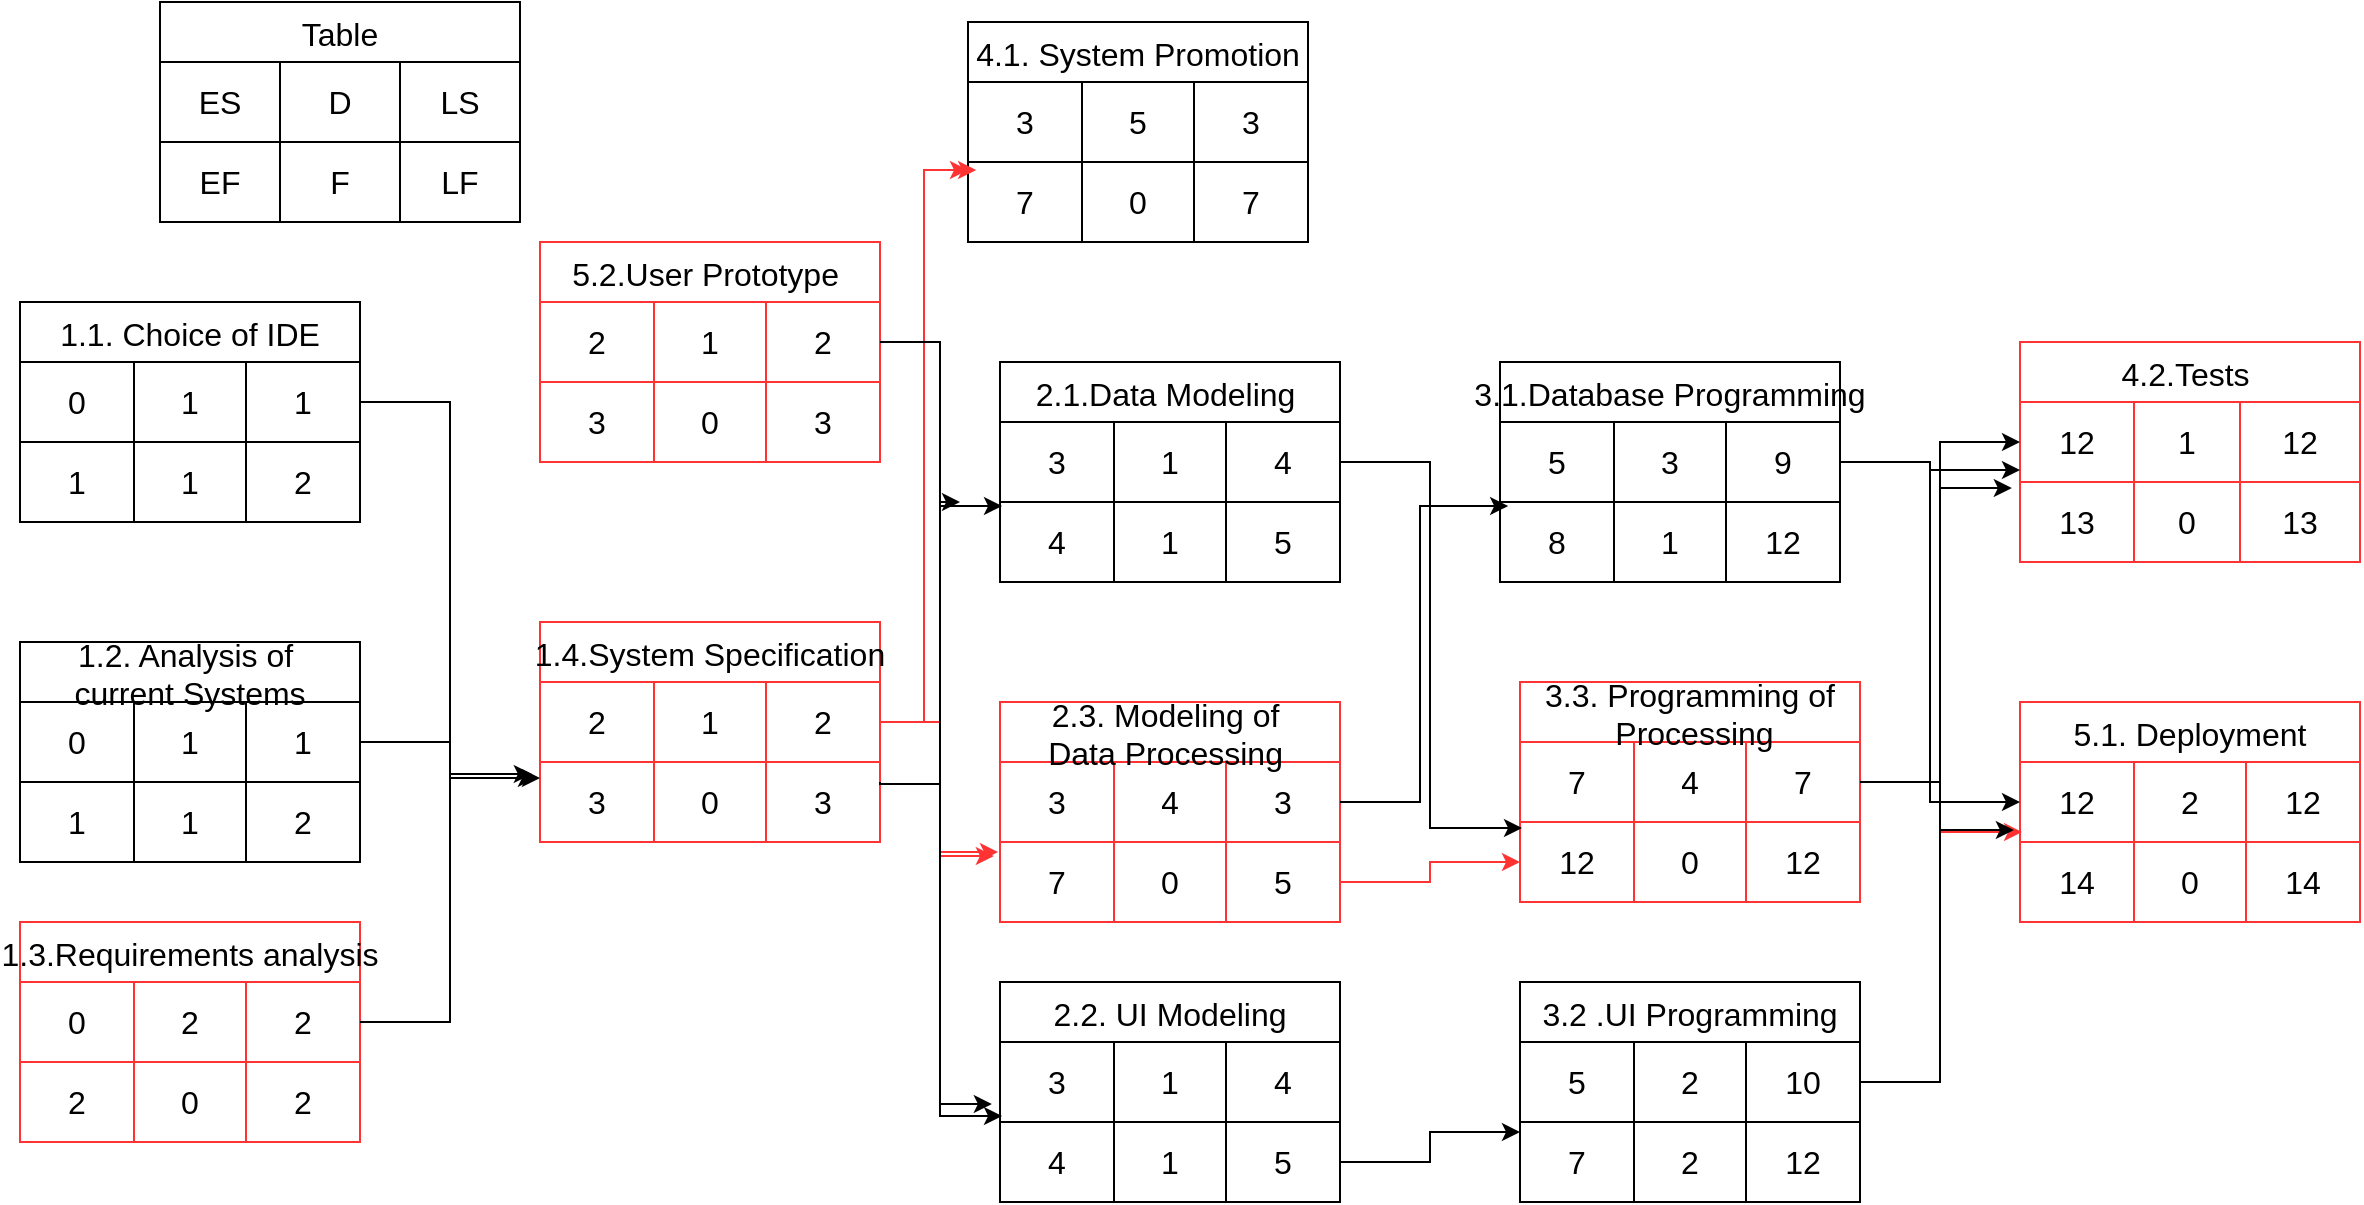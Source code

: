 <mxfile version="26.1.1">
  <diagram name="Page-1" id="ni-FtMPkBsj08DQlMyiA">
    <mxGraphModel dx="2051" dy="667" grid="1" gridSize="10" guides="1" tooltips="1" connect="1" arrows="1" fold="1" page="1" pageScale="1" pageWidth="827" pageHeight="1169" math="0" shadow="0">
      <root>
        <mxCell id="0" />
        <mxCell id="1" parent="0" />
        <mxCell id="2wufhpwjJ_1gbKgT8fXk-5" value="1.1. Choice of IDE" style="shape=table;startSize=30;container=1;collapsible=0;childLayout=tableLayout;strokeColor=default;fontSize=16;" vertex="1" parent="1">
          <mxGeometry x="-60" y="160" width="170" height="110" as="geometry" />
        </mxCell>
        <mxCell id="2wufhpwjJ_1gbKgT8fXk-10" value="" style="shape=tableRow;horizontal=0;startSize=0;swimlaneHead=0;swimlaneBody=0;strokeColor=inherit;top=0;left=0;bottom=0;right=0;collapsible=0;dropTarget=0;fillColor=none;points=[[0,0.5],[1,0.5]];portConstraint=eastwest;fontSize=16;" vertex="1" parent="2wufhpwjJ_1gbKgT8fXk-5">
          <mxGeometry y="30" width="170" height="40" as="geometry" />
        </mxCell>
        <mxCell id="2wufhpwjJ_1gbKgT8fXk-11" value="0" style="shape=partialRectangle;html=1;whiteSpace=wrap;connectable=0;strokeColor=inherit;overflow=hidden;fillColor=none;top=0;left=0;bottom=0;right=0;pointerEvents=1;fontSize=16;" vertex="1" parent="2wufhpwjJ_1gbKgT8fXk-10">
          <mxGeometry width="57" height="40" as="geometry">
            <mxRectangle width="57" height="40" as="alternateBounds" />
          </mxGeometry>
        </mxCell>
        <mxCell id="2wufhpwjJ_1gbKgT8fXk-12" value="1" style="shape=partialRectangle;html=1;whiteSpace=wrap;connectable=0;strokeColor=inherit;overflow=hidden;fillColor=none;top=0;left=0;bottom=0;right=0;pointerEvents=1;fontSize=16;" vertex="1" parent="2wufhpwjJ_1gbKgT8fXk-10">
          <mxGeometry x="57" width="56" height="40" as="geometry">
            <mxRectangle width="56" height="40" as="alternateBounds" />
          </mxGeometry>
        </mxCell>
        <mxCell id="2wufhpwjJ_1gbKgT8fXk-13" value="1" style="shape=partialRectangle;html=1;whiteSpace=wrap;connectable=0;strokeColor=inherit;overflow=hidden;fillColor=none;top=0;left=0;bottom=0;right=0;pointerEvents=1;fontSize=16;" vertex="1" parent="2wufhpwjJ_1gbKgT8fXk-10">
          <mxGeometry x="113" width="57" height="40" as="geometry">
            <mxRectangle width="57" height="40" as="alternateBounds" />
          </mxGeometry>
        </mxCell>
        <mxCell id="2wufhpwjJ_1gbKgT8fXk-14" value="" style="shape=tableRow;horizontal=0;startSize=0;swimlaneHead=0;swimlaneBody=0;strokeColor=inherit;top=0;left=0;bottom=0;right=0;collapsible=0;dropTarget=0;fillColor=none;points=[[0,0.5],[1,0.5]];portConstraint=eastwest;fontSize=16;" vertex="1" parent="2wufhpwjJ_1gbKgT8fXk-5">
          <mxGeometry y="70" width="170" height="40" as="geometry" />
        </mxCell>
        <mxCell id="2wufhpwjJ_1gbKgT8fXk-15" value="1" style="shape=partialRectangle;html=1;whiteSpace=wrap;connectable=0;strokeColor=inherit;overflow=hidden;fillColor=none;top=0;left=0;bottom=0;right=0;pointerEvents=1;fontSize=16;" vertex="1" parent="2wufhpwjJ_1gbKgT8fXk-14">
          <mxGeometry width="57" height="40" as="geometry">
            <mxRectangle width="57" height="40" as="alternateBounds" />
          </mxGeometry>
        </mxCell>
        <mxCell id="2wufhpwjJ_1gbKgT8fXk-16" value="1" style="shape=partialRectangle;html=1;whiteSpace=wrap;connectable=0;strokeColor=inherit;overflow=hidden;fillColor=none;top=0;left=0;bottom=0;right=0;pointerEvents=1;fontSize=16;" vertex="1" parent="2wufhpwjJ_1gbKgT8fXk-14">
          <mxGeometry x="57" width="56" height="40" as="geometry">
            <mxRectangle width="56" height="40" as="alternateBounds" />
          </mxGeometry>
        </mxCell>
        <mxCell id="2wufhpwjJ_1gbKgT8fXk-17" value="2" style="shape=partialRectangle;html=1;whiteSpace=wrap;connectable=0;strokeColor=inherit;overflow=hidden;fillColor=none;top=0;left=0;bottom=0;right=0;pointerEvents=1;fontSize=16;" vertex="1" parent="2wufhpwjJ_1gbKgT8fXk-14">
          <mxGeometry x="113" width="57" height="40" as="geometry">
            <mxRectangle width="57" height="40" as="alternateBounds" />
          </mxGeometry>
        </mxCell>
        <mxCell id="2wufhpwjJ_1gbKgT8fXk-33" value="Table" style="shape=table;startSize=30;container=1;collapsible=0;childLayout=tableLayout;strokeColor=default;fontSize=16;" vertex="1" parent="1">
          <mxGeometry x="10" y="10" width="180" height="110" as="geometry" />
        </mxCell>
        <mxCell id="2wufhpwjJ_1gbKgT8fXk-38" value="" style="shape=tableRow;horizontal=0;startSize=0;swimlaneHead=0;swimlaneBody=0;strokeColor=inherit;top=0;left=0;bottom=0;right=0;collapsible=0;dropTarget=0;fillColor=none;points=[[0,0.5],[1,0.5]];portConstraint=eastwest;fontSize=16;" vertex="1" parent="2wufhpwjJ_1gbKgT8fXk-33">
          <mxGeometry y="30" width="180" height="40" as="geometry" />
        </mxCell>
        <mxCell id="2wufhpwjJ_1gbKgT8fXk-39" value="ES" style="shape=partialRectangle;html=1;whiteSpace=wrap;connectable=0;strokeColor=inherit;overflow=hidden;fillColor=none;top=0;left=0;bottom=0;right=0;pointerEvents=1;fontSize=16;" vertex="1" parent="2wufhpwjJ_1gbKgT8fXk-38">
          <mxGeometry width="60" height="40" as="geometry">
            <mxRectangle width="60" height="40" as="alternateBounds" />
          </mxGeometry>
        </mxCell>
        <mxCell id="2wufhpwjJ_1gbKgT8fXk-40" value="D" style="shape=partialRectangle;html=1;whiteSpace=wrap;connectable=0;strokeColor=inherit;overflow=hidden;fillColor=none;top=0;left=0;bottom=0;right=0;pointerEvents=1;fontSize=16;" vertex="1" parent="2wufhpwjJ_1gbKgT8fXk-38">
          <mxGeometry x="60" width="60" height="40" as="geometry">
            <mxRectangle width="60" height="40" as="alternateBounds" />
          </mxGeometry>
        </mxCell>
        <mxCell id="2wufhpwjJ_1gbKgT8fXk-41" value="LS" style="shape=partialRectangle;html=1;whiteSpace=wrap;connectable=0;strokeColor=inherit;overflow=hidden;fillColor=none;top=0;left=0;bottom=0;right=0;pointerEvents=1;fontSize=16;" vertex="1" parent="2wufhpwjJ_1gbKgT8fXk-38">
          <mxGeometry x="120" width="60" height="40" as="geometry">
            <mxRectangle width="60" height="40" as="alternateBounds" />
          </mxGeometry>
        </mxCell>
        <mxCell id="2wufhpwjJ_1gbKgT8fXk-42" value="" style="shape=tableRow;horizontal=0;startSize=0;swimlaneHead=0;swimlaneBody=0;strokeColor=inherit;top=0;left=0;bottom=0;right=0;collapsible=0;dropTarget=0;fillColor=none;points=[[0,0.5],[1,0.5]];portConstraint=eastwest;fontSize=16;" vertex="1" parent="2wufhpwjJ_1gbKgT8fXk-33">
          <mxGeometry y="70" width="180" height="40" as="geometry" />
        </mxCell>
        <mxCell id="2wufhpwjJ_1gbKgT8fXk-43" value="EF" style="shape=partialRectangle;html=1;whiteSpace=wrap;connectable=0;strokeColor=inherit;overflow=hidden;fillColor=none;top=0;left=0;bottom=0;right=0;pointerEvents=1;fontSize=16;" vertex="1" parent="2wufhpwjJ_1gbKgT8fXk-42">
          <mxGeometry width="60" height="40" as="geometry">
            <mxRectangle width="60" height="40" as="alternateBounds" />
          </mxGeometry>
        </mxCell>
        <mxCell id="2wufhpwjJ_1gbKgT8fXk-44" value="F" style="shape=partialRectangle;html=1;whiteSpace=wrap;connectable=0;strokeColor=inherit;overflow=hidden;fillColor=none;top=0;left=0;bottom=0;right=0;pointerEvents=1;fontSize=16;" vertex="1" parent="2wufhpwjJ_1gbKgT8fXk-42">
          <mxGeometry x="60" width="60" height="40" as="geometry">
            <mxRectangle width="60" height="40" as="alternateBounds" />
          </mxGeometry>
        </mxCell>
        <mxCell id="2wufhpwjJ_1gbKgT8fXk-45" value="LF" style="shape=partialRectangle;html=1;whiteSpace=wrap;connectable=0;strokeColor=inherit;overflow=hidden;fillColor=none;top=0;left=0;bottom=0;right=0;pointerEvents=1;fontSize=16;" vertex="1" parent="2wufhpwjJ_1gbKgT8fXk-42">
          <mxGeometry x="120" width="60" height="40" as="geometry">
            <mxRectangle width="60" height="40" as="alternateBounds" />
          </mxGeometry>
        </mxCell>
        <mxCell id="2wufhpwjJ_1gbKgT8fXk-46" value="1.2. Analysis of &#xa;current Systems" style="shape=table;startSize=30;container=1;collapsible=0;childLayout=tableLayout;strokeColor=default;fontSize=16;" vertex="1" parent="1">
          <mxGeometry x="-60" y="330" width="170" height="110" as="geometry" />
        </mxCell>
        <mxCell id="2wufhpwjJ_1gbKgT8fXk-47" value="" style="shape=tableRow;horizontal=0;startSize=0;swimlaneHead=0;swimlaneBody=0;strokeColor=inherit;top=0;left=0;bottom=0;right=0;collapsible=0;dropTarget=0;fillColor=none;points=[[0,0.5],[1,0.5]];portConstraint=eastwest;fontSize=16;" vertex="1" parent="2wufhpwjJ_1gbKgT8fXk-46">
          <mxGeometry y="30" width="170" height="40" as="geometry" />
        </mxCell>
        <mxCell id="2wufhpwjJ_1gbKgT8fXk-48" value="0" style="shape=partialRectangle;html=1;whiteSpace=wrap;connectable=0;strokeColor=inherit;overflow=hidden;fillColor=none;top=0;left=0;bottom=0;right=0;pointerEvents=1;fontSize=16;" vertex="1" parent="2wufhpwjJ_1gbKgT8fXk-47">
          <mxGeometry width="57" height="40" as="geometry">
            <mxRectangle width="57" height="40" as="alternateBounds" />
          </mxGeometry>
        </mxCell>
        <mxCell id="2wufhpwjJ_1gbKgT8fXk-49" value="1" style="shape=partialRectangle;html=1;whiteSpace=wrap;connectable=0;strokeColor=inherit;overflow=hidden;fillColor=none;top=0;left=0;bottom=0;right=0;pointerEvents=1;fontSize=16;" vertex="1" parent="2wufhpwjJ_1gbKgT8fXk-47">
          <mxGeometry x="57" width="56" height="40" as="geometry">
            <mxRectangle width="56" height="40" as="alternateBounds" />
          </mxGeometry>
        </mxCell>
        <mxCell id="2wufhpwjJ_1gbKgT8fXk-50" value="1" style="shape=partialRectangle;html=1;whiteSpace=wrap;connectable=0;strokeColor=inherit;overflow=hidden;fillColor=none;top=0;left=0;bottom=0;right=0;pointerEvents=1;fontSize=16;" vertex="1" parent="2wufhpwjJ_1gbKgT8fXk-47">
          <mxGeometry x="113" width="57" height="40" as="geometry">
            <mxRectangle width="57" height="40" as="alternateBounds" />
          </mxGeometry>
        </mxCell>
        <mxCell id="2wufhpwjJ_1gbKgT8fXk-51" value="" style="shape=tableRow;horizontal=0;startSize=0;swimlaneHead=0;swimlaneBody=0;strokeColor=inherit;top=0;left=0;bottom=0;right=0;collapsible=0;dropTarget=0;fillColor=none;points=[[0,0.5],[1,0.5]];portConstraint=eastwest;fontSize=16;" vertex="1" parent="2wufhpwjJ_1gbKgT8fXk-46">
          <mxGeometry y="70" width="170" height="40" as="geometry" />
        </mxCell>
        <mxCell id="2wufhpwjJ_1gbKgT8fXk-52" value="1" style="shape=partialRectangle;html=1;whiteSpace=wrap;connectable=0;strokeColor=inherit;overflow=hidden;fillColor=none;top=0;left=0;bottom=0;right=0;pointerEvents=1;fontSize=16;" vertex="1" parent="2wufhpwjJ_1gbKgT8fXk-51">
          <mxGeometry width="57" height="40" as="geometry">
            <mxRectangle width="57" height="40" as="alternateBounds" />
          </mxGeometry>
        </mxCell>
        <mxCell id="2wufhpwjJ_1gbKgT8fXk-53" value="1" style="shape=partialRectangle;html=1;whiteSpace=wrap;connectable=0;strokeColor=inherit;overflow=hidden;fillColor=none;top=0;left=0;bottom=0;right=0;pointerEvents=1;fontSize=16;" vertex="1" parent="2wufhpwjJ_1gbKgT8fXk-51">
          <mxGeometry x="57" width="56" height="40" as="geometry">
            <mxRectangle width="56" height="40" as="alternateBounds" />
          </mxGeometry>
        </mxCell>
        <mxCell id="2wufhpwjJ_1gbKgT8fXk-54" value="2" style="shape=partialRectangle;html=1;whiteSpace=wrap;connectable=0;strokeColor=inherit;overflow=hidden;fillColor=none;top=0;left=0;bottom=0;right=0;pointerEvents=1;fontSize=16;" vertex="1" parent="2wufhpwjJ_1gbKgT8fXk-51">
          <mxGeometry x="113" width="57" height="40" as="geometry">
            <mxRectangle width="57" height="40" as="alternateBounds" />
          </mxGeometry>
        </mxCell>
        <mxCell id="2wufhpwjJ_1gbKgT8fXk-55" value="1.3.Requirements analysis" style="shape=table;startSize=30;container=1;collapsible=0;childLayout=tableLayout;strokeColor=#FF3333;fontSize=16;" vertex="1" parent="1">
          <mxGeometry x="-60" y="470" width="170" height="110" as="geometry" />
        </mxCell>
        <mxCell id="2wufhpwjJ_1gbKgT8fXk-56" value="" style="shape=tableRow;horizontal=0;startSize=0;swimlaneHead=0;swimlaneBody=0;strokeColor=inherit;top=0;left=0;bottom=0;right=0;collapsible=0;dropTarget=0;fillColor=none;points=[[0,0.5],[1,0.5]];portConstraint=eastwest;fontSize=16;" vertex="1" parent="2wufhpwjJ_1gbKgT8fXk-55">
          <mxGeometry y="30" width="170" height="40" as="geometry" />
        </mxCell>
        <mxCell id="2wufhpwjJ_1gbKgT8fXk-57" value="0" style="shape=partialRectangle;html=1;whiteSpace=wrap;connectable=0;strokeColor=inherit;overflow=hidden;fillColor=none;top=0;left=0;bottom=0;right=0;pointerEvents=1;fontSize=16;" vertex="1" parent="2wufhpwjJ_1gbKgT8fXk-56">
          <mxGeometry width="57" height="40" as="geometry">
            <mxRectangle width="57" height="40" as="alternateBounds" />
          </mxGeometry>
        </mxCell>
        <mxCell id="2wufhpwjJ_1gbKgT8fXk-58" value="2" style="shape=partialRectangle;html=1;whiteSpace=wrap;connectable=0;strokeColor=inherit;overflow=hidden;fillColor=none;top=0;left=0;bottom=0;right=0;pointerEvents=1;fontSize=16;" vertex="1" parent="2wufhpwjJ_1gbKgT8fXk-56">
          <mxGeometry x="57" width="56" height="40" as="geometry">
            <mxRectangle width="56" height="40" as="alternateBounds" />
          </mxGeometry>
        </mxCell>
        <mxCell id="2wufhpwjJ_1gbKgT8fXk-59" value="2" style="shape=partialRectangle;html=1;whiteSpace=wrap;connectable=0;strokeColor=inherit;overflow=hidden;fillColor=none;top=0;left=0;bottom=0;right=0;pointerEvents=1;fontSize=16;" vertex="1" parent="2wufhpwjJ_1gbKgT8fXk-56">
          <mxGeometry x="113" width="57" height="40" as="geometry">
            <mxRectangle width="57" height="40" as="alternateBounds" />
          </mxGeometry>
        </mxCell>
        <mxCell id="2wufhpwjJ_1gbKgT8fXk-60" value="" style="shape=tableRow;horizontal=0;startSize=0;swimlaneHead=0;swimlaneBody=0;strokeColor=inherit;top=0;left=0;bottom=0;right=0;collapsible=0;dropTarget=0;fillColor=none;points=[[0,0.5],[1,0.5]];portConstraint=eastwest;fontSize=16;" vertex="1" parent="2wufhpwjJ_1gbKgT8fXk-55">
          <mxGeometry y="70" width="170" height="40" as="geometry" />
        </mxCell>
        <mxCell id="2wufhpwjJ_1gbKgT8fXk-61" value="2" style="shape=partialRectangle;html=1;whiteSpace=wrap;connectable=0;strokeColor=inherit;overflow=hidden;fillColor=none;top=0;left=0;bottom=0;right=0;pointerEvents=1;fontSize=16;" vertex="1" parent="2wufhpwjJ_1gbKgT8fXk-60">
          <mxGeometry width="57" height="40" as="geometry">
            <mxRectangle width="57" height="40" as="alternateBounds" />
          </mxGeometry>
        </mxCell>
        <mxCell id="2wufhpwjJ_1gbKgT8fXk-62" value="0" style="shape=partialRectangle;html=1;whiteSpace=wrap;connectable=0;strokeColor=inherit;overflow=hidden;fillColor=none;top=0;left=0;bottom=0;right=0;pointerEvents=1;fontSize=16;" vertex="1" parent="2wufhpwjJ_1gbKgT8fXk-60">
          <mxGeometry x="57" width="56" height="40" as="geometry">
            <mxRectangle width="56" height="40" as="alternateBounds" />
          </mxGeometry>
        </mxCell>
        <mxCell id="2wufhpwjJ_1gbKgT8fXk-63" value="2" style="shape=partialRectangle;html=1;whiteSpace=wrap;connectable=0;strokeColor=inherit;overflow=hidden;fillColor=none;top=0;left=0;bottom=0;right=0;pointerEvents=1;fontSize=16;" vertex="1" parent="2wufhpwjJ_1gbKgT8fXk-60">
          <mxGeometry x="113" width="57" height="40" as="geometry">
            <mxRectangle width="57" height="40" as="alternateBounds" />
          </mxGeometry>
        </mxCell>
        <mxCell id="2wufhpwjJ_1gbKgT8fXk-64" value="1.4.System Specification" style="shape=table;startSize=30;container=1;collapsible=0;childLayout=tableLayout;strokeColor=#FF3333;fontSize=16;" vertex="1" parent="1">
          <mxGeometry x="200" y="320" width="170" height="110" as="geometry" />
        </mxCell>
        <mxCell id="2wufhpwjJ_1gbKgT8fXk-65" value="" style="shape=tableRow;horizontal=0;startSize=0;swimlaneHead=0;swimlaneBody=0;strokeColor=inherit;top=0;left=0;bottom=0;right=0;collapsible=0;dropTarget=0;fillColor=none;points=[[0,0.5],[1,0.5]];portConstraint=eastwest;fontSize=16;" vertex="1" parent="2wufhpwjJ_1gbKgT8fXk-64">
          <mxGeometry y="30" width="170" height="40" as="geometry" />
        </mxCell>
        <mxCell id="2wufhpwjJ_1gbKgT8fXk-66" value="2" style="shape=partialRectangle;html=1;whiteSpace=wrap;connectable=0;strokeColor=inherit;overflow=hidden;fillColor=none;top=0;left=0;bottom=0;right=0;pointerEvents=1;fontSize=16;" vertex="1" parent="2wufhpwjJ_1gbKgT8fXk-65">
          <mxGeometry width="57" height="40" as="geometry">
            <mxRectangle width="57" height="40" as="alternateBounds" />
          </mxGeometry>
        </mxCell>
        <mxCell id="2wufhpwjJ_1gbKgT8fXk-67" value="1" style="shape=partialRectangle;html=1;whiteSpace=wrap;connectable=0;strokeColor=inherit;overflow=hidden;fillColor=none;top=0;left=0;bottom=0;right=0;pointerEvents=1;fontSize=16;" vertex="1" parent="2wufhpwjJ_1gbKgT8fXk-65">
          <mxGeometry x="57" width="56" height="40" as="geometry">
            <mxRectangle width="56" height="40" as="alternateBounds" />
          </mxGeometry>
        </mxCell>
        <mxCell id="2wufhpwjJ_1gbKgT8fXk-68" value="2" style="shape=partialRectangle;html=1;whiteSpace=wrap;connectable=0;strokeColor=inherit;overflow=hidden;fillColor=none;top=0;left=0;bottom=0;right=0;pointerEvents=1;fontSize=16;" vertex="1" parent="2wufhpwjJ_1gbKgT8fXk-65">
          <mxGeometry x="113" width="57" height="40" as="geometry">
            <mxRectangle width="57" height="40" as="alternateBounds" />
          </mxGeometry>
        </mxCell>
        <mxCell id="2wufhpwjJ_1gbKgT8fXk-69" value="" style="shape=tableRow;horizontal=0;startSize=0;swimlaneHead=0;swimlaneBody=0;strokeColor=inherit;top=0;left=0;bottom=0;right=0;collapsible=0;dropTarget=0;fillColor=none;points=[[0,0.5],[1,0.5]];portConstraint=eastwest;fontSize=16;" vertex="1" parent="2wufhpwjJ_1gbKgT8fXk-64">
          <mxGeometry y="70" width="170" height="40" as="geometry" />
        </mxCell>
        <mxCell id="2wufhpwjJ_1gbKgT8fXk-70" value="3" style="shape=partialRectangle;html=1;whiteSpace=wrap;connectable=0;strokeColor=inherit;overflow=hidden;fillColor=none;top=0;left=0;bottom=0;right=0;pointerEvents=1;fontSize=16;" vertex="1" parent="2wufhpwjJ_1gbKgT8fXk-69">
          <mxGeometry width="57" height="40" as="geometry">
            <mxRectangle width="57" height="40" as="alternateBounds" />
          </mxGeometry>
        </mxCell>
        <mxCell id="2wufhpwjJ_1gbKgT8fXk-71" value="0" style="shape=partialRectangle;html=1;whiteSpace=wrap;connectable=0;strokeColor=inherit;overflow=hidden;fillColor=none;top=0;left=0;bottom=0;right=0;pointerEvents=1;fontSize=16;" vertex="1" parent="2wufhpwjJ_1gbKgT8fXk-69">
          <mxGeometry x="57" width="56" height="40" as="geometry">
            <mxRectangle width="56" height="40" as="alternateBounds" />
          </mxGeometry>
        </mxCell>
        <mxCell id="2wufhpwjJ_1gbKgT8fXk-72" value="3" style="shape=partialRectangle;html=1;whiteSpace=wrap;connectable=0;strokeColor=inherit;overflow=hidden;fillColor=none;top=0;left=0;bottom=0;right=0;pointerEvents=1;fontSize=16;" vertex="1" parent="2wufhpwjJ_1gbKgT8fXk-69">
          <mxGeometry x="113" width="57" height="40" as="geometry">
            <mxRectangle width="57" height="40" as="alternateBounds" />
          </mxGeometry>
        </mxCell>
        <mxCell id="2wufhpwjJ_1gbKgT8fXk-82" value="5.2.User Prototype " style="shape=table;startSize=30;container=1;collapsible=0;childLayout=tableLayout;strokeColor=#FF3333;fontSize=16;" vertex="1" parent="1">
          <mxGeometry x="200" y="130" width="170" height="110" as="geometry" />
        </mxCell>
        <mxCell id="2wufhpwjJ_1gbKgT8fXk-83" value="" style="shape=tableRow;horizontal=0;startSize=0;swimlaneHead=0;swimlaneBody=0;strokeColor=inherit;top=0;left=0;bottom=0;right=0;collapsible=0;dropTarget=0;fillColor=none;points=[[0,0.5],[1,0.5]];portConstraint=eastwest;fontSize=16;" vertex="1" parent="2wufhpwjJ_1gbKgT8fXk-82">
          <mxGeometry y="30" width="170" height="40" as="geometry" />
        </mxCell>
        <mxCell id="2wufhpwjJ_1gbKgT8fXk-84" value="2" style="shape=partialRectangle;html=1;whiteSpace=wrap;connectable=0;strokeColor=inherit;overflow=hidden;fillColor=none;top=0;left=0;bottom=0;right=0;pointerEvents=1;fontSize=16;" vertex="1" parent="2wufhpwjJ_1gbKgT8fXk-83">
          <mxGeometry width="57" height="40" as="geometry">
            <mxRectangle width="57" height="40" as="alternateBounds" />
          </mxGeometry>
        </mxCell>
        <mxCell id="2wufhpwjJ_1gbKgT8fXk-85" value="1" style="shape=partialRectangle;html=1;whiteSpace=wrap;connectable=0;strokeColor=inherit;overflow=hidden;fillColor=none;top=0;left=0;bottom=0;right=0;pointerEvents=1;fontSize=16;" vertex="1" parent="2wufhpwjJ_1gbKgT8fXk-83">
          <mxGeometry x="57" width="56" height="40" as="geometry">
            <mxRectangle width="56" height="40" as="alternateBounds" />
          </mxGeometry>
        </mxCell>
        <mxCell id="2wufhpwjJ_1gbKgT8fXk-86" value="2" style="shape=partialRectangle;html=1;whiteSpace=wrap;connectable=0;strokeColor=inherit;overflow=hidden;fillColor=none;top=0;left=0;bottom=0;right=0;pointerEvents=1;fontSize=16;" vertex="1" parent="2wufhpwjJ_1gbKgT8fXk-83">
          <mxGeometry x="113" width="57" height="40" as="geometry">
            <mxRectangle width="57" height="40" as="alternateBounds" />
          </mxGeometry>
        </mxCell>
        <mxCell id="2wufhpwjJ_1gbKgT8fXk-87" value="" style="shape=tableRow;horizontal=0;startSize=0;swimlaneHead=0;swimlaneBody=0;strokeColor=inherit;top=0;left=0;bottom=0;right=0;collapsible=0;dropTarget=0;fillColor=none;points=[[0,0.5],[1,0.5]];portConstraint=eastwest;fontSize=16;" vertex="1" parent="2wufhpwjJ_1gbKgT8fXk-82">
          <mxGeometry y="70" width="170" height="40" as="geometry" />
        </mxCell>
        <mxCell id="2wufhpwjJ_1gbKgT8fXk-88" value="3" style="shape=partialRectangle;html=1;whiteSpace=wrap;connectable=0;strokeColor=inherit;overflow=hidden;fillColor=none;top=0;left=0;bottom=0;right=0;pointerEvents=1;fontSize=16;" vertex="1" parent="2wufhpwjJ_1gbKgT8fXk-87">
          <mxGeometry width="57" height="40" as="geometry">
            <mxRectangle width="57" height="40" as="alternateBounds" />
          </mxGeometry>
        </mxCell>
        <mxCell id="2wufhpwjJ_1gbKgT8fXk-89" value="0" style="shape=partialRectangle;html=1;whiteSpace=wrap;connectable=0;strokeColor=inherit;overflow=hidden;fillColor=none;top=0;left=0;bottom=0;right=0;pointerEvents=1;fontSize=16;" vertex="1" parent="2wufhpwjJ_1gbKgT8fXk-87">
          <mxGeometry x="57" width="56" height="40" as="geometry">
            <mxRectangle width="56" height="40" as="alternateBounds" />
          </mxGeometry>
        </mxCell>
        <mxCell id="2wufhpwjJ_1gbKgT8fXk-90" value="3" style="shape=partialRectangle;html=1;whiteSpace=wrap;connectable=0;strokeColor=inherit;overflow=hidden;fillColor=none;top=0;left=0;bottom=0;right=0;pointerEvents=1;fontSize=16;" vertex="1" parent="2wufhpwjJ_1gbKgT8fXk-87">
          <mxGeometry x="113" width="57" height="40" as="geometry">
            <mxRectangle width="57" height="40" as="alternateBounds" />
          </mxGeometry>
        </mxCell>
        <mxCell id="2wufhpwjJ_1gbKgT8fXk-91" value="2.1.Data Modeling " style="shape=table;startSize=30;container=1;collapsible=0;childLayout=tableLayout;strokeColor=default;fontSize=16;" vertex="1" parent="1">
          <mxGeometry x="430" y="190" width="170" height="110" as="geometry" />
        </mxCell>
        <mxCell id="2wufhpwjJ_1gbKgT8fXk-92" value="" style="shape=tableRow;horizontal=0;startSize=0;swimlaneHead=0;swimlaneBody=0;strokeColor=inherit;top=0;left=0;bottom=0;right=0;collapsible=0;dropTarget=0;fillColor=none;points=[[0,0.5],[1,0.5]];portConstraint=eastwest;fontSize=16;" vertex="1" parent="2wufhpwjJ_1gbKgT8fXk-91">
          <mxGeometry y="30" width="170" height="40" as="geometry" />
        </mxCell>
        <mxCell id="2wufhpwjJ_1gbKgT8fXk-93" value="3" style="shape=partialRectangle;html=1;whiteSpace=wrap;connectable=0;strokeColor=inherit;overflow=hidden;fillColor=none;top=0;left=0;bottom=0;right=0;pointerEvents=1;fontSize=16;" vertex="1" parent="2wufhpwjJ_1gbKgT8fXk-92">
          <mxGeometry width="57" height="40" as="geometry">
            <mxRectangle width="57" height="40" as="alternateBounds" />
          </mxGeometry>
        </mxCell>
        <mxCell id="2wufhpwjJ_1gbKgT8fXk-94" value="1" style="shape=partialRectangle;html=1;whiteSpace=wrap;connectable=0;strokeColor=inherit;overflow=hidden;fillColor=none;top=0;left=0;bottom=0;right=0;pointerEvents=1;fontSize=16;" vertex="1" parent="2wufhpwjJ_1gbKgT8fXk-92">
          <mxGeometry x="57" width="56" height="40" as="geometry">
            <mxRectangle width="56" height="40" as="alternateBounds" />
          </mxGeometry>
        </mxCell>
        <mxCell id="2wufhpwjJ_1gbKgT8fXk-95" value="4" style="shape=partialRectangle;html=1;whiteSpace=wrap;connectable=0;strokeColor=inherit;overflow=hidden;fillColor=none;top=0;left=0;bottom=0;right=0;pointerEvents=1;fontSize=16;" vertex="1" parent="2wufhpwjJ_1gbKgT8fXk-92">
          <mxGeometry x="113" width="57" height="40" as="geometry">
            <mxRectangle width="57" height="40" as="alternateBounds" />
          </mxGeometry>
        </mxCell>
        <mxCell id="2wufhpwjJ_1gbKgT8fXk-96" value="" style="shape=tableRow;horizontal=0;startSize=0;swimlaneHead=0;swimlaneBody=0;strokeColor=inherit;top=0;left=0;bottom=0;right=0;collapsible=0;dropTarget=0;fillColor=none;points=[[0,0.5],[1,0.5]];portConstraint=eastwest;fontSize=16;" vertex="1" parent="2wufhpwjJ_1gbKgT8fXk-91">
          <mxGeometry y="70" width="170" height="40" as="geometry" />
        </mxCell>
        <mxCell id="2wufhpwjJ_1gbKgT8fXk-97" value="4" style="shape=partialRectangle;html=1;whiteSpace=wrap;connectable=0;strokeColor=inherit;overflow=hidden;fillColor=none;top=0;left=0;bottom=0;right=0;pointerEvents=1;fontSize=16;" vertex="1" parent="2wufhpwjJ_1gbKgT8fXk-96">
          <mxGeometry width="57" height="40" as="geometry">
            <mxRectangle width="57" height="40" as="alternateBounds" />
          </mxGeometry>
        </mxCell>
        <mxCell id="2wufhpwjJ_1gbKgT8fXk-98" value="1" style="shape=partialRectangle;html=1;whiteSpace=wrap;connectable=0;strokeColor=inherit;overflow=hidden;fillColor=none;top=0;left=0;bottom=0;right=0;pointerEvents=1;fontSize=16;" vertex="1" parent="2wufhpwjJ_1gbKgT8fXk-96">
          <mxGeometry x="57" width="56" height="40" as="geometry">
            <mxRectangle width="56" height="40" as="alternateBounds" />
          </mxGeometry>
        </mxCell>
        <mxCell id="2wufhpwjJ_1gbKgT8fXk-99" value="5" style="shape=partialRectangle;html=1;whiteSpace=wrap;connectable=0;strokeColor=inherit;overflow=hidden;fillColor=none;top=0;left=0;bottom=0;right=0;pointerEvents=1;fontSize=16;" vertex="1" parent="2wufhpwjJ_1gbKgT8fXk-96">
          <mxGeometry x="113" width="57" height="40" as="geometry">
            <mxRectangle width="57" height="40" as="alternateBounds" />
          </mxGeometry>
        </mxCell>
        <mxCell id="2wufhpwjJ_1gbKgT8fXk-100" value="2.3. Modeling of &#xa;Data Processing " style="shape=table;startSize=30;container=1;collapsible=0;childLayout=tableLayout;strokeColor=#FF3333;fontSize=16;" vertex="1" parent="1">
          <mxGeometry x="430" y="360" width="170" height="110" as="geometry" />
        </mxCell>
        <mxCell id="2wufhpwjJ_1gbKgT8fXk-101" value="" style="shape=tableRow;horizontal=0;startSize=0;swimlaneHead=0;swimlaneBody=0;strokeColor=inherit;top=0;left=0;bottom=0;right=0;collapsible=0;dropTarget=0;fillColor=none;points=[[0,0.5],[1,0.5]];portConstraint=eastwest;fontSize=16;" vertex="1" parent="2wufhpwjJ_1gbKgT8fXk-100">
          <mxGeometry y="30" width="170" height="40" as="geometry" />
        </mxCell>
        <mxCell id="2wufhpwjJ_1gbKgT8fXk-102" value="3" style="shape=partialRectangle;html=1;whiteSpace=wrap;connectable=0;strokeColor=inherit;overflow=hidden;fillColor=none;top=0;left=0;bottom=0;right=0;pointerEvents=1;fontSize=16;" vertex="1" parent="2wufhpwjJ_1gbKgT8fXk-101">
          <mxGeometry width="57" height="40" as="geometry">
            <mxRectangle width="57" height="40" as="alternateBounds" />
          </mxGeometry>
        </mxCell>
        <mxCell id="2wufhpwjJ_1gbKgT8fXk-103" value="4" style="shape=partialRectangle;html=1;whiteSpace=wrap;connectable=0;strokeColor=inherit;overflow=hidden;fillColor=none;top=0;left=0;bottom=0;right=0;pointerEvents=1;fontSize=16;" vertex="1" parent="2wufhpwjJ_1gbKgT8fXk-101">
          <mxGeometry x="57" width="56" height="40" as="geometry">
            <mxRectangle width="56" height="40" as="alternateBounds" />
          </mxGeometry>
        </mxCell>
        <mxCell id="2wufhpwjJ_1gbKgT8fXk-104" value="3" style="shape=partialRectangle;html=1;whiteSpace=wrap;connectable=0;strokeColor=inherit;overflow=hidden;fillColor=none;top=0;left=0;bottom=0;right=0;pointerEvents=1;fontSize=16;" vertex="1" parent="2wufhpwjJ_1gbKgT8fXk-101">
          <mxGeometry x="113" width="57" height="40" as="geometry">
            <mxRectangle width="57" height="40" as="alternateBounds" />
          </mxGeometry>
        </mxCell>
        <mxCell id="2wufhpwjJ_1gbKgT8fXk-105" value="" style="shape=tableRow;horizontal=0;startSize=0;swimlaneHead=0;swimlaneBody=0;strokeColor=inherit;top=0;left=0;bottom=0;right=0;collapsible=0;dropTarget=0;fillColor=none;points=[[0,0.5],[1,0.5]];portConstraint=eastwest;fontSize=16;" vertex="1" parent="2wufhpwjJ_1gbKgT8fXk-100">
          <mxGeometry y="70" width="170" height="40" as="geometry" />
        </mxCell>
        <mxCell id="2wufhpwjJ_1gbKgT8fXk-106" value="7" style="shape=partialRectangle;html=1;whiteSpace=wrap;connectable=0;strokeColor=inherit;overflow=hidden;fillColor=none;top=0;left=0;bottom=0;right=0;pointerEvents=1;fontSize=16;" vertex="1" parent="2wufhpwjJ_1gbKgT8fXk-105">
          <mxGeometry width="57" height="40" as="geometry">
            <mxRectangle width="57" height="40" as="alternateBounds" />
          </mxGeometry>
        </mxCell>
        <mxCell id="2wufhpwjJ_1gbKgT8fXk-107" value="0" style="shape=partialRectangle;html=1;whiteSpace=wrap;connectable=0;strokeColor=inherit;overflow=hidden;fillColor=none;top=0;left=0;bottom=0;right=0;pointerEvents=1;fontSize=16;" vertex="1" parent="2wufhpwjJ_1gbKgT8fXk-105">
          <mxGeometry x="57" width="56" height="40" as="geometry">
            <mxRectangle width="56" height="40" as="alternateBounds" />
          </mxGeometry>
        </mxCell>
        <mxCell id="2wufhpwjJ_1gbKgT8fXk-108" value="5" style="shape=partialRectangle;html=1;whiteSpace=wrap;connectable=0;strokeColor=inherit;overflow=hidden;fillColor=none;top=0;left=0;bottom=0;right=0;pointerEvents=1;fontSize=16;" vertex="1" parent="2wufhpwjJ_1gbKgT8fXk-105">
          <mxGeometry x="113" width="57" height="40" as="geometry">
            <mxRectangle width="57" height="40" as="alternateBounds" />
          </mxGeometry>
        </mxCell>
        <mxCell id="2wufhpwjJ_1gbKgT8fXk-109" value="2.2. UI Modeling" style="shape=table;startSize=30;container=1;collapsible=0;childLayout=tableLayout;strokeColor=default;fontSize=16;" vertex="1" parent="1">
          <mxGeometry x="430" y="500" width="170" height="110" as="geometry" />
        </mxCell>
        <mxCell id="2wufhpwjJ_1gbKgT8fXk-110" value="" style="shape=tableRow;horizontal=0;startSize=0;swimlaneHead=0;swimlaneBody=0;strokeColor=inherit;top=0;left=0;bottom=0;right=0;collapsible=0;dropTarget=0;fillColor=none;points=[[0,0.5],[1,0.5]];portConstraint=eastwest;fontSize=16;" vertex="1" parent="2wufhpwjJ_1gbKgT8fXk-109">
          <mxGeometry y="30" width="170" height="40" as="geometry" />
        </mxCell>
        <mxCell id="2wufhpwjJ_1gbKgT8fXk-111" value="3" style="shape=partialRectangle;html=1;whiteSpace=wrap;connectable=0;strokeColor=inherit;overflow=hidden;fillColor=none;top=0;left=0;bottom=0;right=0;pointerEvents=1;fontSize=16;" vertex="1" parent="2wufhpwjJ_1gbKgT8fXk-110">
          <mxGeometry width="57" height="40" as="geometry">
            <mxRectangle width="57" height="40" as="alternateBounds" />
          </mxGeometry>
        </mxCell>
        <mxCell id="2wufhpwjJ_1gbKgT8fXk-112" value="1" style="shape=partialRectangle;html=1;whiteSpace=wrap;connectable=0;strokeColor=inherit;overflow=hidden;fillColor=none;top=0;left=0;bottom=0;right=0;pointerEvents=1;fontSize=16;" vertex="1" parent="2wufhpwjJ_1gbKgT8fXk-110">
          <mxGeometry x="57" width="56" height="40" as="geometry">
            <mxRectangle width="56" height="40" as="alternateBounds" />
          </mxGeometry>
        </mxCell>
        <mxCell id="2wufhpwjJ_1gbKgT8fXk-113" value="4" style="shape=partialRectangle;html=1;whiteSpace=wrap;connectable=0;strokeColor=inherit;overflow=hidden;fillColor=none;top=0;left=0;bottom=0;right=0;pointerEvents=1;fontSize=16;" vertex="1" parent="2wufhpwjJ_1gbKgT8fXk-110">
          <mxGeometry x="113" width="57" height="40" as="geometry">
            <mxRectangle width="57" height="40" as="alternateBounds" />
          </mxGeometry>
        </mxCell>
        <mxCell id="2wufhpwjJ_1gbKgT8fXk-114" value="" style="shape=tableRow;horizontal=0;startSize=0;swimlaneHead=0;swimlaneBody=0;strokeColor=inherit;top=0;left=0;bottom=0;right=0;collapsible=0;dropTarget=0;fillColor=none;points=[[0,0.5],[1,0.5]];portConstraint=eastwest;fontSize=16;" vertex="1" parent="2wufhpwjJ_1gbKgT8fXk-109">
          <mxGeometry y="70" width="170" height="40" as="geometry" />
        </mxCell>
        <mxCell id="2wufhpwjJ_1gbKgT8fXk-115" value="4" style="shape=partialRectangle;html=1;whiteSpace=wrap;connectable=0;strokeColor=inherit;overflow=hidden;fillColor=none;top=0;left=0;bottom=0;right=0;pointerEvents=1;fontSize=16;" vertex="1" parent="2wufhpwjJ_1gbKgT8fXk-114">
          <mxGeometry width="57" height="40" as="geometry">
            <mxRectangle width="57" height="40" as="alternateBounds" />
          </mxGeometry>
        </mxCell>
        <mxCell id="2wufhpwjJ_1gbKgT8fXk-116" value="1" style="shape=partialRectangle;html=1;whiteSpace=wrap;connectable=0;strokeColor=inherit;overflow=hidden;fillColor=none;top=0;left=0;bottom=0;right=0;pointerEvents=1;fontSize=16;" vertex="1" parent="2wufhpwjJ_1gbKgT8fXk-114">
          <mxGeometry x="57" width="56" height="40" as="geometry">
            <mxRectangle width="56" height="40" as="alternateBounds" />
          </mxGeometry>
        </mxCell>
        <mxCell id="2wufhpwjJ_1gbKgT8fXk-117" value="5" style="shape=partialRectangle;html=1;whiteSpace=wrap;connectable=0;strokeColor=inherit;overflow=hidden;fillColor=none;top=0;left=0;bottom=0;right=0;pointerEvents=1;fontSize=16;" vertex="1" parent="2wufhpwjJ_1gbKgT8fXk-114">
          <mxGeometry x="113" width="57" height="40" as="geometry">
            <mxRectangle width="57" height="40" as="alternateBounds" />
          </mxGeometry>
        </mxCell>
        <mxCell id="2wufhpwjJ_1gbKgT8fXk-118" value="3.1.Database Programming" style="shape=table;startSize=30;container=1;collapsible=0;childLayout=tableLayout;strokeColor=default;fontSize=16;" vertex="1" parent="1">
          <mxGeometry x="680" y="190" width="170" height="110" as="geometry" />
        </mxCell>
        <mxCell id="2wufhpwjJ_1gbKgT8fXk-119" value="" style="shape=tableRow;horizontal=0;startSize=0;swimlaneHead=0;swimlaneBody=0;strokeColor=inherit;top=0;left=0;bottom=0;right=0;collapsible=0;dropTarget=0;fillColor=none;points=[[0,0.5],[1,0.5]];portConstraint=eastwest;fontSize=16;" vertex="1" parent="2wufhpwjJ_1gbKgT8fXk-118">
          <mxGeometry y="30" width="170" height="40" as="geometry" />
        </mxCell>
        <mxCell id="2wufhpwjJ_1gbKgT8fXk-120" value="5" style="shape=partialRectangle;html=1;whiteSpace=wrap;connectable=0;strokeColor=inherit;overflow=hidden;fillColor=none;top=0;left=0;bottom=0;right=0;pointerEvents=1;fontSize=16;" vertex="1" parent="2wufhpwjJ_1gbKgT8fXk-119">
          <mxGeometry width="57" height="40" as="geometry">
            <mxRectangle width="57" height="40" as="alternateBounds" />
          </mxGeometry>
        </mxCell>
        <mxCell id="2wufhpwjJ_1gbKgT8fXk-121" value="3" style="shape=partialRectangle;html=1;whiteSpace=wrap;connectable=0;strokeColor=inherit;overflow=hidden;fillColor=none;top=0;left=0;bottom=0;right=0;pointerEvents=1;fontSize=16;" vertex="1" parent="2wufhpwjJ_1gbKgT8fXk-119">
          <mxGeometry x="57" width="56" height="40" as="geometry">
            <mxRectangle width="56" height="40" as="alternateBounds" />
          </mxGeometry>
        </mxCell>
        <mxCell id="2wufhpwjJ_1gbKgT8fXk-122" value="9" style="shape=partialRectangle;html=1;whiteSpace=wrap;connectable=0;strokeColor=inherit;overflow=hidden;fillColor=none;top=0;left=0;bottom=0;right=0;pointerEvents=1;fontSize=16;" vertex="1" parent="2wufhpwjJ_1gbKgT8fXk-119">
          <mxGeometry x="113" width="57" height="40" as="geometry">
            <mxRectangle width="57" height="40" as="alternateBounds" />
          </mxGeometry>
        </mxCell>
        <mxCell id="2wufhpwjJ_1gbKgT8fXk-123" value="" style="shape=tableRow;horizontal=0;startSize=0;swimlaneHead=0;swimlaneBody=0;strokeColor=inherit;top=0;left=0;bottom=0;right=0;collapsible=0;dropTarget=0;fillColor=none;points=[[0,0.5],[1,0.5]];portConstraint=eastwest;fontSize=16;" vertex="1" parent="2wufhpwjJ_1gbKgT8fXk-118">
          <mxGeometry y="70" width="170" height="40" as="geometry" />
        </mxCell>
        <mxCell id="2wufhpwjJ_1gbKgT8fXk-124" value="8" style="shape=partialRectangle;html=1;whiteSpace=wrap;connectable=0;strokeColor=inherit;overflow=hidden;fillColor=none;top=0;left=0;bottom=0;right=0;pointerEvents=1;fontSize=16;" vertex="1" parent="2wufhpwjJ_1gbKgT8fXk-123">
          <mxGeometry width="57" height="40" as="geometry">
            <mxRectangle width="57" height="40" as="alternateBounds" />
          </mxGeometry>
        </mxCell>
        <mxCell id="2wufhpwjJ_1gbKgT8fXk-125" value="1" style="shape=partialRectangle;html=1;whiteSpace=wrap;connectable=0;strokeColor=inherit;overflow=hidden;fillColor=none;top=0;left=0;bottom=0;right=0;pointerEvents=1;fontSize=16;" vertex="1" parent="2wufhpwjJ_1gbKgT8fXk-123">
          <mxGeometry x="57" width="56" height="40" as="geometry">
            <mxRectangle width="56" height="40" as="alternateBounds" />
          </mxGeometry>
        </mxCell>
        <mxCell id="2wufhpwjJ_1gbKgT8fXk-126" value="12" style="shape=partialRectangle;html=1;whiteSpace=wrap;connectable=0;strokeColor=inherit;overflow=hidden;fillColor=none;top=0;left=0;bottom=0;right=0;pointerEvents=1;fontSize=16;" vertex="1" parent="2wufhpwjJ_1gbKgT8fXk-123">
          <mxGeometry x="113" width="57" height="40" as="geometry">
            <mxRectangle width="57" height="40" as="alternateBounds" />
          </mxGeometry>
        </mxCell>
        <mxCell id="2wufhpwjJ_1gbKgT8fXk-127" value="4.2.Tests " style="shape=table;startSize=30;container=1;collapsible=0;childLayout=tableLayout;strokeColor=#FF3333;fontSize=16;" vertex="1" parent="1">
          <mxGeometry x="940" y="180" width="170" height="110" as="geometry" />
        </mxCell>
        <mxCell id="2wufhpwjJ_1gbKgT8fXk-128" value="" style="shape=tableRow;horizontal=0;startSize=0;swimlaneHead=0;swimlaneBody=0;strokeColor=inherit;top=0;left=0;bottom=0;right=0;collapsible=0;dropTarget=0;fillColor=none;points=[[0,0.5],[1,0.5]];portConstraint=eastwest;fontSize=16;" vertex="1" parent="2wufhpwjJ_1gbKgT8fXk-127">
          <mxGeometry y="30" width="170" height="40" as="geometry" />
        </mxCell>
        <mxCell id="2wufhpwjJ_1gbKgT8fXk-129" value="12" style="shape=partialRectangle;html=1;whiteSpace=wrap;connectable=0;strokeColor=inherit;overflow=hidden;fillColor=none;top=0;left=0;bottom=0;right=0;pointerEvents=1;fontSize=16;" vertex="1" parent="2wufhpwjJ_1gbKgT8fXk-128">
          <mxGeometry width="57" height="40" as="geometry">
            <mxRectangle width="57" height="40" as="alternateBounds" />
          </mxGeometry>
        </mxCell>
        <mxCell id="2wufhpwjJ_1gbKgT8fXk-130" value="1" style="shape=partialRectangle;html=1;whiteSpace=wrap;connectable=0;strokeColor=inherit;overflow=hidden;fillColor=none;top=0;left=0;bottom=0;right=0;pointerEvents=1;fontSize=16;" vertex="1" parent="2wufhpwjJ_1gbKgT8fXk-128">
          <mxGeometry x="57" width="53" height="40" as="geometry">
            <mxRectangle width="53" height="40" as="alternateBounds" />
          </mxGeometry>
        </mxCell>
        <mxCell id="2wufhpwjJ_1gbKgT8fXk-131" value="12" style="shape=partialRectangle;html=1;whiteSpace=wrap;connectable=0;strokeColor=inherit;overflow=hidden;fillColor=none;top=0;left=0;bottom=0;right=0;pointerEvents=1;fontSize=16;" vertex="1" parent="2wufhpwjJ_1gbKgT8fXk-128">
          <mxGeometry x="110" width="60" height="40" as="geometry">
            <mxRectangle width="60" height="40" as="alternateBounds" />
          </mxGeometry>
        </mxCell>
        <mxCell id="2wufhpwjJ_1gbKgT8fXk-132" value="" style="shape=tableRow;horizontal=0;startSize=0;swimlaneHead=0;swimlaneBody=0;strokeColor=inherit;top=0;left=0;bottom=0;right=0;collapsible=0;dropTarget=0;fillColor=none;points=[[0,0.5],[1,0.5]];portConstraint=eastwest;fontSize=16;" vertex="1" parent="2wufhpwjJ_1gbKgT8fXk-127">
          <mxGeometry y="70" width="170" height="40" as="geometry" />
        </mxCell>
        <mxCell id="2wufhpwjJ_1gbKgT8fXk-133" value="13" style="shape=partialRectangle;html=1;whiteSpace=wrap;connectable=0;strokeColor=inherit;overflow=hidden;fillColor=none;top=0;left=0;bottom=0;right=0;pointerEvents=1;fontSize=16;" vertex="1" parent="2wufhpwjJ_1gbKgT8fXk-132">
          <mxGeometry width="57" height="40" as="geometry">
            <mxRectangle width="57" height="40" as="alternateBounds" />
          </mxGeometry>
        </mxCell>
        <mxCell id="2wufhpwjJ_1gbKgT8fXk-134" value="0" style="shape=partialRectangle;html=1;whiteSpace=wrap;connectable=0;strokeColor=inherit;overflow=hidden;fillColor=none;top=0;left=0;bottom=0;right=0;pointerEvents=1;fontSize=16;" vertex="1" parent="2wufhpwjJ_1gbKgT8fXk-132">
          <mxGeometry x="57" width="53" height="40" as="geometry">
            <mxRectangle width="53" height="40" as="alternateBounds" />
          </mxGeometry>
        </mxCell>
        <mxCell id="2wufhpwjJ_1gbKgT8fXk-135" value="13" style="shape=partialRectangle;html=1;whiteSpace=wrap;connectable=0;strokeColor=inherit;overflow=hidden;fillColor=none;top=0;left=0;bottom=0;right=0;pointerEvents=1;fontSize=16;" vertex="1" parent="2wufhpwjJ_1gbKgT8fXk-132">
          <mxGeometry x="110" width="60" height="40" as="geometry">
            <mxRectangle width="60" height="40" as="alternateBounds" />
          </mxGeometry>
        </mxCell>
        <mxCell id="2wufhpwjJ_1gbKgT8fXk-136" value="3.3. Programming of&#xa; Processing" style="shape=table;startSize=30;container=1;collapsible=0;childLayout=tableLayout;strokeColor=#FF3333;fontSize=16;" vertex="1" parent="1">
          <mxGeometry x="690" y="350" width="170" height="110" as="geometry" />
        </mxCell>
        <mxCell id="2wufhpwjJ_1gbKgT8fXk-137" value="" style="shape=tableRow;horizontal=0;startSize=0;swimlaneHead=0;swimlaneBody=0;strokeColor=inherit;top=0;left=0;bottom=0;right=0;collapsible=0;dropTarget=0;fillColor=none;points=[[0,0.5],[1,0.5]];portConstraint=eastwest;fontSize=16;" vertex="1" parent="2wufhpwjJ_1gbKgT8fXk-136">
          <mxGeometry y="30" width="170" height="40" as="geometry" />
        </mxCell>
        <mxCell id="2wufhpwjJ_1gbKgT8fXk-138" value="7" style="shape=partialRectangle;html=1;whiteSpace=wrap;connectable=0;strokeColor=inherit;overflow=hidden;fillColor=none;top=0;left=0;bottom=0;right=0;pointerEvents=1;fontSize=16;" vertex="1" parent="2wufhpwjJ_1gbKgT8fXk-137">
          <mxGeometry width="57" height="40" as="geometry">
            <mxRectangle width="57" height="40" as="alternateBounds" />
          </mxGeometry>
        </mxCell>
        <mxCell id="2wufhpwjJ_1gbKgT8fXk-139" value="4" style="shape=partialRectangle;html=1;whiteSpace=wrap;connectable=0;strokeColor=inherit;overflow=hidden;fillColor=none;top=0;left=0;bottom=0;right=0;pointerEvents=1;fontSize=16;" vertex="1" parent="2wufhpwjJ_1gbKgT8fXk-137">
          <mxGeometry x="57" width="56" height="40" as="geometry">
            <mxRectangle width="56" height="40" as="alternateBounds" />
          </mxGeometry>
        </mxCell>
        <mxCell id="2wufhpwjJ_1gbKgT8fXk-140" value="7" style="shape=partialRectangle;html=1;whiteSpace=wrap;connectable=0;strokeColor=inherit;overflow=hidden;fillColor=none;top=0;left=0;bottom=0;right=0;pointerEvents=1;fontSize=16;" vertex="1" parent="2wufhpwjJ_1gbKgT8fXk-137">
          <mxGeometry x="113" width="57" height="40" as="geometry">
            <mxRectangle width="57" height="40" as="alternateBounds" />
          </mxGeometry>
        </mxCell>
        <mxCell id="2wufhpwjJ_1gbKgT8fXk-141" value="" style="shape=tableRow;horizontal=0;startSize=0;swimlaneHead=0;swimlaneBody=0;strokeColor=inherit;top=0;left=0;bottom=0;right=0;collapsible=0;dropTarget=0;fillColor=none;points=[[0,0.5],[1,0.5]];portConstraint=eastwest;fontSize=16;" vertex="1" parent="2wufhpwjJ_1gbKgT8fXk-136">
          <mxGeometry y="70" width="170" height="40" as="geometry" />
        </mxCell>
        <mxCell id="2wufhpwjJ_1gbKgT8fXk-142" value="12" style="shape=partialRectangle;html=1;whiteSpace=wrap;connectable=0;strokeColor=inherit;overflow=hidden;fillColor=none;top=0;left=0;bottom=0;right=0;pointerEvents=1;fontSize=16;" vertex="1" parent="2wufhpwjJ_1gbKgT8fXk-141">
          <mxGeometry width="57" height="40" as="geometry">
            <mxRectangle width="57" height="40" as="alternateBounds" />
          </mxGeometry>
        </mxCell>
        <mxCell id="2wufhpwjJ_1gbKgT8fXk-143" value="0" style="shape=partialRectangle;html=1;whiteSpace=wrap;connectable=0;strokeColor=inherit;overflow=hidden;fillColor=none;top=0;left=0;bottom=0;right=0;pointerEvents=1;fontSize=16;" vertex="1" parent="2wufhpwjJ_1gbKgT8fXk-141">
          <mxGeometry x="57" width="56" height="40" as="geometry">
            <mxRectangle width="56" height="40" as="alternateBounds" />
          </mxGeometry>
        </mxCell>
        <mxCell id="2wufhpwjJ_1gbKgT8fXk-144" value="12" style="shape=partialRectangle;html=1;whiteSpace=wrap;connectable=0;strokeColor=inherit;overflow=hidden;fillColor=none;top=0;left=0;bottom=0;right=0;pointerEvents=1;fontSize=16;" vertex="1" parent="2wufhpwjJ_1gbKgT8fXk-141">
          <mxGeometry x="113" width="57" height="40" as="geometry">
            <mxRectangle width="57" height="40" as="alternateBounds" />
          </mxGeometry>
        </mxCell>
        <mxCell id="2wufhpwjJ_1gbKgT8fXk-145" value="3.2 .UI Programming" style="shape=table;startSize=30;container=1;collapsible=0;childLayout=tableLayout;strokeColor=default;fontSize=16;" vertex="1" parent="1">
          <mxGeometry x="690" y="500" width="170" height="110" as="geometry" />
        </mxCell>
        <mxCell id="2wufhpwjJ_1gbKgT8fXk-146" value="" style="shape=tableRow;horizontal=0;startSize=0;swimlaneHead=0;swimlaneBody=0;strokeColor=inherit;top=0;left=0;bottom=0;right=0;collapsible=0;dropTarget=0;fillColor=none;points=[[0,0.5],[1,0.5]];portConstraint=eastwest;fontSize=16;" vertex="1" parent="2wufhpwjJ_1gbKgT8fXk-145">
          <mxGeometry y="30" width="170" height="40" as="geometry" />
        </mxCell>
        <mxCell id="2wufhpwjJ_1gbKgT8fXk-147" value="5" style="shape=partialRectangle;html=1;whiteSpace=wrap;connectable=0;strokeColor=inherit;overflow=hidden;fillColor=none;top=0;left=0;bottom=0;right=0;pointerEvents=1;fontSize=16;" vertex="1" parent="2wufhpwjJ_1gbKgT8fXk-146">
          <mxGeometry width="57" height="40" as="geometry">
            <mxRectangle width="57" height="40" as="alternateBounds" />
          </mxGeometry>
        </mxCell>
        <mxCell id="2wufhpwjJ_1gbKgT8fXk-148" value="2" style="shape=partialRectangle;html=1;whiteSpace=wrap;connectable=0;strokeColor=inherit;overflow=hidden;fillColor=none;top=0;left=0;bottom=0;right=0;pointerEvents=1;fontSize=16;" vertex="1" parent="2wufhpwjJ_1gbKgT8fXk-146">
          <mxGeometry x="57" width="56" height="40" as="geometry">
            <mxRectangle width="56" height="40" as="alternateBounds" />
          </mxGeometry>
        </mxCell>
        <mxCell id="2wufhpwjJ_1gbKgT8fXk-149" value="10" style="shape=partialRectangle;html=1;whiteSpace=wrap;connectable=0;strokeColor=inherit;overflow=hidden;fillColor=none;top=0;left=0;bottom=0;right=0;pointerEvents=1;fontSize=16;" vertex="1" parent="2wufhpwjJ_1gbKgT8fXk-146">
          <mxGeometry x="113" width="57" height="40" as="geometry">
            <mxRectangle width="57" height="40" as="alternateBounds" />
          </mxGeometry>
        </mxCell>
        <mxCell id="2wufhpwjJ_1gbKgT8fXk-150" value="" style="shape=tableRow;horizontal=0;startSize=0;swimlaneHead=0;swimlaneBody=0;strokeColor=inherit;top=0;left=0;bottom=0;right=0;collapsible=0;dropTarget=0;fillColor=none;points=[[0,0.5],[1,0.5]];portConstraint=eastwest;fontSize=16;" vertex="1" parent="2wufhpwjJ_1gbKgT8fXk-145">
          <mxGeometry y="70" width="170" height="40" as="geometry" />
        </mxCell>
        <mxCell id="2wufhpwjJ_1gbKgT8fXk-151" value="7" style="shape=partialRectangle;html=1;whiteSpace=wrap;connectable=0;strokeColor=inherit;overflow=hidden;fillColor=none;top=0;left=0;bottom=0;right=0;pointerEvents=1;fontSize=16;" vertex="1" parent="2wufhpwjJ_1gbKgT8fXk-150">
          <mxGeometry width="57" height="40" as="geometry">
            <mxRectangle width="57" height="40" as="alternateBounds" />
          </mxGeometry>
        </mxCell>
        <mxCell id="2wufhpwjJ_1gbKgT8fXk-152" value="2" style="shape=partialRectangle;html=1;whiteSpace=wrap;connectable=0;strokeColor=inherit;overflow=hidden;fillColor=none;top=0;left=0;bottom=0;right=0;pointerEvents=1;fontSize=16;" vertex="1" parent="2wufhpwjJ_1gbKgT8fXk-150">
          <mxGeometry x="57" width="56" height="40" as="geometry">
            <mxRectangle width="56" height="40" as="alternateBounds" />
          </mxGeometry>
        </mxCell>
        <mxCell id="2wufhpwjJ_1gbKgT8fXk-153" value="12" style="shape=partialRectangle;html=1;whiteSpace=wrap;connectable=0;strokeColor=inherit;overflow=hidden;fillColor=none;top=0;left=0;bottom=0;right=0;pointerEvents=1;fontSize=16;" vertex="1" parent="2wufhpwjJ_1gbKgT8fXk-150">
          <mxGeometry x="113" width="57" height="40" as="geometry">
            <mxRectangle width="57" height="40" as="alternateBounds" />
          </mxGeometry>
        </mxCell>
        <mxCell id="2wufhpwjJ_1gbKgT8fXk-154" value="4.1. System Promotion" style="shape=table;startSize=30;container=1;collapsible=0;childLayout=tableLayout;strokeColor=default;fontSize=16;" vertex="1" parent="1">
          <mxGeometry x="414" y="20" width="170" height="110" as="geometry" />
        </mxCell>
        <mxCell id="2wufhpwjJ_1gbKgT8fXk-155" value="" style="shape=tableRow;horizontal=0;startSize=0;swimlaneHead=0;swimlaneBody=0;strokeColor=inherit;top=0;left=0;bottom=0;right=0;collapsible=0;dropTarget=0;fillColor=none;points=[[0,0.5],[1,0.5]];portConstraint=eastwest;fontSize=16;" vertex="1" parent="2wufhpwjJ_1gbKgT8fXk-154">
          <mxGeometry y="30" width="170" height="40" as="geometry" />
        </mxCell>
        <mxCell id="2wufhpwjJ_1gbKgT8fXk-156" value="3" style="shape=partialRectangle;html=1;whiteSpace=wrap;connectable=0;strokeColor=inherit;overflow=hidden;fillColor=none;top=0;left=0;bottom=0;right=0;pointerEvents=1;fontSize=16;" vertex="1" parent="2wufhpwjJ_1gbKgT8fXk-155">
          <mxGeometry width="57" height="40" as="geometry">
            <mxRectangle width="57" height="40" as="alternateBounds" />
          </mxGeometry>
        </mxCell>
        <mxCell id="2wufhpwjJ_1gbKgT8fXk-157" value="5" style="shape=partialRectangle;html=1;whiteSpace=wrap;connectable=0;strokeColor=inherit;overflow=hidden;fillColor=none;top=0;left=0;bottom=0;right=0;pointerEvents=1;fontSize=16;" vertex="1" parent="2wufhpwjJ_1gbKgT8fXk-155">
          <mxGeometry x="57" width="56" height="40" as="geometry">
            <mxRectangle width="56" height="40" as="alternateBounds" />
          </mxGeometry>
        </mxCell>
        <mxCell id="2wufhpwjJ_1gbKgT8fXk-158" value="3" style="shape=partialRectangle;html=1;whiteSpace=wrap;connectable=0;strokeColor=inherit;overflow=hidden;fillColor=none;top=0;left=0;bottom=0;right=0;pointerEvents=1;fontSize=16;" vertex="1" parent="2wufhpwjJ_1gbKgT8fXk-155">
          <mxGeometry x="113" width="57" height="40" as="geometry">
            <mxRectangle width="57" height="40" as="alternateBounds" />
          </mxGeometry>
        </mxCell>
        <mxCell id="2wufhpwjJ_1gbKgT8fXk-159" value="" style="shape=tableRow;horizontal=0;startSize=0;swimlaneHead=0;swimlaneBody=0;strokeColor=inherit;top=0;left=0;bottom=0;right=0;collapsible=0;dropTarget=0;fillColor=none;points=[[0,0.5],[1,0.5]];portConstraint=eastwest;fontSize=16;" vertex="1" parent="2wufhpwjJ_1gbKgT8fXk-154">
          <mxGeometry y="70" width="170" height="40" as="geometry" />
        </mxCell>
        <mxCell id="2wufhpwjJ_1gbKgT8fXk-160" value="7" style="shape=partialRectangle;html=1;whiteSpace=wrap;connectable=0;strokeColor=inherit;overflow=hidden;fillColor=none;top=0;left=0;bottom=0;right=0;pointerEvents=1;fontSize=16;" vertex="1" parent="2wufhpwjJ_1gbKgT8fXk-159">
          <mxGeometry width="57" height="40" as="geometry">
            <mxRectangle width="57" height="40" as="alternateBounds" />
          </mxGeometry>
        </mxCell>
        <mxCell id="2wufhpwjJ_1gbKgT8fXk-161" value="0" style="shape=partialRectangle;html=1;whiteSpace=wrap;connectable=0;strokeColor=inherit;overflow=hidden;fillColor=none;top=0;left=0;bottom=0;right=0;pointerEvents=1;fontSize=16;" vertex="1" parent="2wufhpwjJ_1gbKgT8fXk-159">
          <mxGeometry x="57" width="56" height="40" as="geometry">
            <mxRectangle width="56" height="40" as="alternateBounds" />
          </mxGeometry>
        </mxCell>
        <mxCell id="2wufhpwjJ_1gbKgT8fXk-162" value="7" style="shape=partialRectangle;html=1;whiteSpace=wrap;connectable=0;strokeColor=inherit;overflow=hidden;fillColor=none;top=0;left=0;bottom=0;right=0;pointerEvents=1;fontSize=16;" vertex="1" parent="2wufhpwjJ_1gbKgT8fXk-159">
          <mxGeometry x="113" width="57" height="40" as="geometry">
            <mxRectangle width="57" height="40" as="alternateBounds" />
          </mxGeometry>
        </mxCell>
        <mxCell id="2wufhpwjJ_1gbKgT8fXk-163" value="5.1. Deployment" style="shape=table;startSize=30;container=1;collapsible=0;childLayout=tableLayout;strokeColor=#FF3333;fontSize=16;" vertex="1" parent="1">
          <mxGeometry x="940" y="360" width="170" height="110" as="geometry" />
        </mxCell>
        <mxCell id="2wufhpwjJ_1gbKgT8fXk-164" value="" style="shape=tableRow;horizontal=0;startSize=0;swimlaneHead=0;swimlaneBody=0;strokeColor=inherit;top=0;left=0;bottom=0;right=0;collapsible=0;dropTarget=0;fillColor=none;points=[[0,0.5],[1,0.5]];portConstraint=eastwest;fontSize=16;" vertex="1" parent="2wufhpwjJ_1gbKgT8fXk-163">
          <mxGeometry y="30" width="170" height="40" as="geometry" />
        </mxCell>
        <mxCell id="2wufhpwjJ_1gbKgT8fXk-165" value="12" style="shape=partialRectangle;html=1;whiteSpace=wrap;connectable=0;strokeColor=inherit;overflow=hidden;fillColor=none;top=0;left=0;bottom=0;right=0;pointerEvents=1;fontSize=16;" vertex="1" parent="2wufhpwjJ_1gbKgT8fXk-164">
          <mxGeometry width="57" height="40" as="geometry">
            <mxRectangle width="57" height="40" as="alternateBounds" />
          </mxGeometry>
        </mxCell>
        <mxCell id="2wufhpwjJ_1gbKgT8fXk-166" value="2" style="shape=partialRectangle;html=1;whiteSpace=wrap;connectable=0;strokeColor=inherit;overflow=hidden;fillColor=none;top=0;left=0;bottom=0;right=0;pointerEvents=1;fontSize=16;" vertex="1" parent="2wufhpwjJ_1gbKgT8fXk-164">
          <mxGeometry x="57" width="56" height="40" as="geometry">
            <mxRectangle width="56" height="40" as="alternateBounds" />
          </mxGeometry>
        </mxCell>
        <mxCell id="2wufhpwjJ_1gbKgT8fXk-167" value="12" style="shape=partialRectangle;html=1;whiteSpace=wrap;connectable=0;strokeColor=inherit;overflow=hidden;fillColor=none;top=0;left=0;bottom=0;right=0;pointerEvents=1;fontSize=16;" vertex="1" parent="2wufhpwjJ_1gbKgT8fXk-164">
          <mxGeometry x="113" width="57" height="40" as="geometry">
            <mxRectangle width="57" height="40" as="alternateBounds" />
          </mxGeometry>
        </mxCell>
        <mxCell id="2wufhpwjJ_1gbKgT8fXk-168" value="" style="shape=tableRow;horizontal=0;startSize=0;swimlaneHead=0;swimlaneBody=0;strokeColor=inherit;top=0;left=0;bottom=0;right=0;collapsible=0;dropTarget=0;fillColor=none;points=[[0,0.5],[1,0.5]];portConstraint=eastwest;fontSize=16;" vertex="1" parent="2wufhpwjJ_1gbKgT8fXk-163">
          <mxGeometry y="70" width="170" height="40" as="geometry" />
        </mxCell>
        <mxCell id="2wufhpwjJ_1gbKgT8fXk-169" value="14" style="shape=partialRectangle;html=1;whiteSpace=wrap;connectable=0;strokeColor=inherit;overflow=hidden;fillColor=none;top=0;left=0;bottom=0;right=0;pointerEvents=1;fontSize=16;" vertex="1" parent="2wufhpwjJ_1gbKgT8fXk-168">
          <mxGeometry width="57" height="40" as="geometry">
            <mxRectangle width="57" height="40" as="alternateBounds" />
          </mxGeometry>
        </mxCell>
        <mxCell id="2wufhpwjJ_1gbKgT8fXk-170" value="0" style="shape=partialRectangle;html=1;whiteSpace=wrap;connectable=0;strokeColor=inherit;overflow=hidden;fillColor=none;top=0;left=0;bottom=0;right=0;pointerEvents=1;fontSize=16;" vertex="1" parent="2wufhpwjJ_1gbKgT8fXk-168">
          <mxGeometry x="57" width="56" height="40" as="geometry">
            <mxRectangle width="56" height="40" as="alternateBounds" />
          </mxGeometry>
        </mxCell>
        <mxCell id="2wufhpwjJ_1gbKgT8fXk-171" value="14" style="shape=partialRectangle;html=1;whiteSpace=wrap;connectable=0;strokeColor=inherit;overflow=hidden;fillColor=none;top=0;left=0;bottom=0;right=0;pointerEvents=1;fontSize=16;" vertex="1" parent="2wufhpwjJ_1gbKgT8fXk-168">
          <mxGeometry x="113" width="57" height="40" as="geometry">
            <mxRectangle width="57" height="40" as="alternateBounds" />
          </mxGeometry>
        </mxCell>
        <mxCell id="2wufhpwjJ_1gbKgT8fXk-172" style="edgeStyle=orthogonalEdgeStyle;rounded=0;orthogonalLoop=1;jettySize=auto;html=1;exitX=1;exitY=0.5;exitDx=0;exitDy=0;entryX=-0.012;entryY=0.2;entryDx=0;entryDy=0;entryPerimeter=0;" edge="1" parent="1" source="2wufhpwjJ_1gbKgT8fXk-47" target="2wufhpwjJ_1gbKgT8fXk-69">
          <mxGeometry relative="1" as="geometry" />
        </mxCell>
        <mxCell id="2wufhpwjJ_1gbKgT8fXk-173" style="edgeStyle=orthogonalEdgeStyle;rounded=0;orthogonalLoop=1;jettySize=auto;html=1;entryX=0;entryY=0.2;entryDx=0;entryDy=0;entryPerimeter=0;" edge="1" parent="1" source="2wufhpwjJ_1gbKgT8fXk-10" target="2wufhpwjJ_1gbKgT8fXk-69">
          <mxGeometry relative="1" as="geometry" />
        </mxCell>
        <mxCell id="2wufhpwjJ_1gbKgT8fXk-174" style="edgeStyle=orthogonalEdgeStyle;rounded=0;orthogonalLoop=1;jettySize=auto;html=1;entryX=-0.024;entryY=0.15;entryDx=0;entryDy=0;entryPerimeter=0;" edge="1" parent="1" source="2wufhpwjJ_1gbKgT8fXk-56" target="2wufhpwjJ_1gbKgT8fXk-69">
          <mxGeometry relative="1" as="geometry">
            <mxPoint x="190" y="270" as="targetPoint" />
          </mxGeometry>
        </mxCell>
        <mxCell id="2wufhpwjJ_1gbKgT8fXk-175" style="edgeStyle=orthogonalEdgeStyle;rounded=0;orthogonalLoop=1;jettySize=auto;html=1;entryX=0.024;entryY=0.1;entryDx=0;entryDy=0;entryPerimeter=0;strokeColor=#FF3333;" edge="1" parent="1" source="2wufhpwjJ_1gbKgT8fXk-65" target="2wufhpwjJ_1gbKgT8fXk-159">
          <mxGeometry relative="1" as="geometry" />
        </mxCell>
        <mxCell id="2wufhpwjJ_1gbKgT8fXk-177" style="edgeStyle=orthogonalEdgeStyle;rounded=0;orthogonalLoop=1;jettySize=auto;html=1;entryX=0;entryY=0.1;entryDx=0;entryDy=0;entryPerimeter=0;strokeColor=#FF3333;" edge="1" parent="1" source="2wufhpwjJ_1gbKgT8fXk-83" target="2wufhpwjJ_1gbKgT8fXk-159">
          <mxGeometry relative="1" as="geometry" />
        </mxCell>
        <mxCell id="2wufhpwjJ_1gbKgT8fXk-179" style="edgeStyle=orthogonalEdgeStyle;rounded=0;orthogonalLoop=1;jettySize=auto;html=1;entryX=0.006;entryY=0.05;entryDx=0;entryDy=0;entryPerimeter=0;" edge="1" parent="1" source="2wufhpwjJ_1gbKgT8fXk-83" target="2wufhpwjJ_1gbKgT8fXk-96">
          <mxGeometry relative="1" as="geometry" />
        </mxCell>
        <mxCell id="2wufhpwjJ_1gbKgT8fXk-180" style="edgeStyle=orthogonalEdgeStyle;rounded=0;orthogonalLoop=1;jettySize=auto;html=1;exitX=1;exitY=0.5;exitDx=0;exitDy=0;" edge="1" parent="1" source="2wufhpwjJ_1gbKgT8fXk-65">
          <mxGeometry relative="1" as="geometry">
            <mxPoint x="410" y="260" as="targetPoint" />
            <Array as="points">
              <mxPoint x="400" y="370" />
              <mxPoint x="400" y="260" />
            </Array>
          </mxGeometry>
        </mxCell>
        <mxCell id="2wufhpwjJ_1gbKgT8fXk-181" style="edgeStyle=orthogonalEdgeStyle;rounded=0;orthogonalLoop=1;jettySize=auto;html=1;exitX=1;exitY=0.5;exitDx=0;exitDy=0;entryX=-0.006;entryY=0.125;entryDx=0;entryDy=0;entryPerimeter=0;strokeColor=#FF3333;" edge="1" parent="1" source="2wufhpwjJ_1gbKgT8fXk-83" target="2wufhpwjJ_1gbKgT8fXk-105">
          <mxGeometry relative="1" as="geometry" />
        </mxCell>
        <mxCell id="2wufhpwjJ_1gbKgT8fXk-182" style="edgeStyle=orthogonalEdgeStyle;rounded=0;orthogonalLoop=1;jettySize=auto;html=1;entryX=-0.018;entryY=0.175;entryDx=0;entryDy=0;entryPerimeter=0;strokeColor=#FF3333;" edge="1" parent="1" source="2wufhpwjJ_1gbKgT8fXk-65" target="2wufhpwjJ_1gbKgT8fXk-105">
          <mxGeometry relative="1" as="geometry" />
        </mxCell>
        <mxCell id="2wufhpwjJ_1gbKgT8fXk-183" style="edgeStyle=orthogonalEdgeStyle;rounded=0;orthogonalLoop=1;jettySize=auto;html=1;entryX=0.006;entryY=-0.075;entryDx=0;entryDy=0;entryPerimeter=0;" edge="1" parent="1" source="2wufhpwjJ_1gbKgT8fXk-83" target="2wufhpwjJ_1gbKgT8fXk-114">
          <mxGeometry relative="1" as="geometry" />
        </mxCell>
        <mxCell id="2wufhpwjJ_1gbKgT8fXk-185" style="edgeStyle=orthogonalEdgeStyle;rounded=0;orthogonalLoop=1;jettySize=auto;html=1;entryX=-0.024;entryY=0.025;entryDx=0;entryDy=0;entryPerimeter=0;" edge="1" parent="1">
          <mxGeometry relative="1" as="geometry">
            <mxPoint x="370" y="400" as="sourcePoint" />
            <mxPoint x="425.92" y="561" as="targetPoint" />
            <Array as="points">
              <mxPoint x="370" y="401" />
              <mxPoint x="400" y="401" />
              <mxPoint x="400" y="561" />
            </Array>
          </mxGeometry>
        </mxCell>
        <mxCell id="2wufhpwjJ_1gbKgT8fXk-186" style="edgeStyle=orthogonalEdgeStyle;rounded=0;orthogonalLoop=1;jettySize=auto;html=1;exitX=1;exitY=0.5;exitDx=0;exitDy=0;entryX=0.006;entryY=0.075;entryDx=0;entryDy=0;entryPerimeter=0;" edge="1" parent="1" source="2wufhpwjJ_1gbKgT8fXk-92" target="2wufhpwjJ_1gbKgT8fXk-141">
          <mxGeometry relative="1" as="geometry" />
        </mxCell>
        <mxCell id="2wufhpwjJ_1gbKgT8fXk-188" style="edgeStyle=orthogonalEdgeStyle;rounded=0;orthogonalLoop=1;jettySize=auto;html=1;entryX=0;entryY=0.5;entryDx=0;entryDy=0;strokeColor=#FF3333;" edge="1" parent="1" source="2wufhpwjJ_1gbKgT8fXk-105" target="2wufhpwjJ_1gbKgT8fXk-141">
          <mxGeometry relative="1" as="geometry" />
        </mxCell>
        <mxCell id="2wufhpwjJ_1gbKgT8fXk-189" style="edgeStyle=orthogonalEdgeStyle;rounded=0;orthogonalLoop=1;jettySize=auto;html=1;exitX=1;exitY=0.5;exitDx=0;exitDy=0;entryX=0.024;entryY=0.05;entryDx=0;entryDy=0;entryPerimeter=0;" edge="1" parent="1" source="2wufhpwjJ_1gbKgT8fXk-101" target="2wufhpwjJ_1gbKgT8fXk-123">
          <mxGeometry relative="1" as="geometry" />
        </mxCell>
        <mxCell id="2wufhpwjJ_1gbKgT8fXk-190" style="edgeStyle=orthogonalEdgeStyle;rounded=0;orthogonalLoop=1;jettySize=auto;html=1;entryX=0;entryY=0.125;entryDx=0;entryDy=0;entryPerimeter=0;" edge="1" parent="1" source="2wufhpwjJ_1gbKgT8fXk-114" target="2wufhpwjJ_1gbKgT8fXk-150">
          <mxGeometry relative="1" as="geometry" />
        </mxCell>
        <mxCell id="2wufhpwjJ_1gbKgT8fXk-191" style="edgeStyle=orthogonalEdgeStyle;rounded=0;orthogonalLoop=1;jettySize=auto;html=1;entryX=0.006;entryY=0.875;entryDx=0;entryDy=0;entryPerimeter=0;strokeColor=#FF3333;" edge="1" parent="1" source="2wufhpwjJ_1gbKgT8fXk-137" target="2wufhpwjJ_1gbKgT8fXk-164">
          <mxGeometry relative="1" as="geometry" />
        </mxCell>
        <mxCell id="2wufhpwjJ_1gbKgT8fXk-192" style="edgeStyle=orthogonalEdgeStyle;rounded=0;orthogonalLoop=1;jettySize=auto;html=1;exitX=1;exitY=0.5;exitDx=0;exitDy=0;entryX=0;entryY=0.85;entryDx=0;entryDy=0;entryPerimeter=0;" edge="1" parent="1" source="2wufhpwjJ_1gbKgT8fXk-119" target="2wufhpwjJ_1gbKgT8fXk-128">
          <mxGeometry relative="1" as="geometry" />
        </mxCell>
        <mxCell id="2wufhpwjJ_1gbKgT8fXk-193" style="edgeStyle=orthogonalEdgeStyle;rounded=0;orthogonalLoop=1;jettySize=auto;html=1;exitX=1;exitY=0.5;exitDx=0;exitDy=0;entryX=-0.018;entryY=0.85;entryDx=0;entryDy=0;entryPerimeter=0;" edge="1" parent="1" source="2wufhpwjJ_1gbKgT8fXk-146" target="2wufhpwjJ_1gbKgT8fXk-164">
          <mxGeometry relative="1" as="geometry" />
        </mxCell>
        <mxCell id="2wufhpwjJ_1gbKgT8fXk-194" style="edgeStyle=orthogonalEdgeStyle;rounded=0;orthogonalLoop=1;jettySize=auto;html=1;entryX=0;entryY=0.5;entryDx=0;entryDy=0;" edge="1" parent="1" source="2wufhpwjJ_1gbKgT8fXk-119" target="2wufhpwjJ_1gbKgT8fXk-164">
          <mxGeometry relative="1" as="geometry" />
        </mxCell>
        <mxCell id="2wufhpwjJ_1gbKgT8fXk-195" style="edgeStyle=orthogonalEdgeStyle;rounded=0;orthogonalLoop=1;jettySize=auto;html=1;entryX=-0.024;entryY=0.075;entryDx=0;entryDy=0;entryPerimeter=0;" edge="1" parent="1" source="2wufhpwjJ_1gbKgT8fXk-137" target="2wufhpwjJ_1gbKgT8fXk-132">
          <mxGeometry relative="1" as="geometry" />
        </mxCell>
        <mxCell id="2wufhpwjJ_1gbKgT8fXk-196" style="edgeStyle=orthogonalEdgeStyle;rounded=0;orthogonalLoop=1;jettySize=auto;html=1;exitX=1;exitY=0.5;exitDx=0;exitDy=0;entryX=0;entryY=0.5;entryDx=0;entryDy=0;" edge="1" parent="1" source="2wufhpwjJ_1gbKgT8fXk-146" target="2wufhpwjJ_1gbKgT8fXk-128">
          <mxGeometry relative="1" as="geometry" />
        </mxCell>
      </root>
    </mxGraphModel>
  </diagram>
</mxfile>
